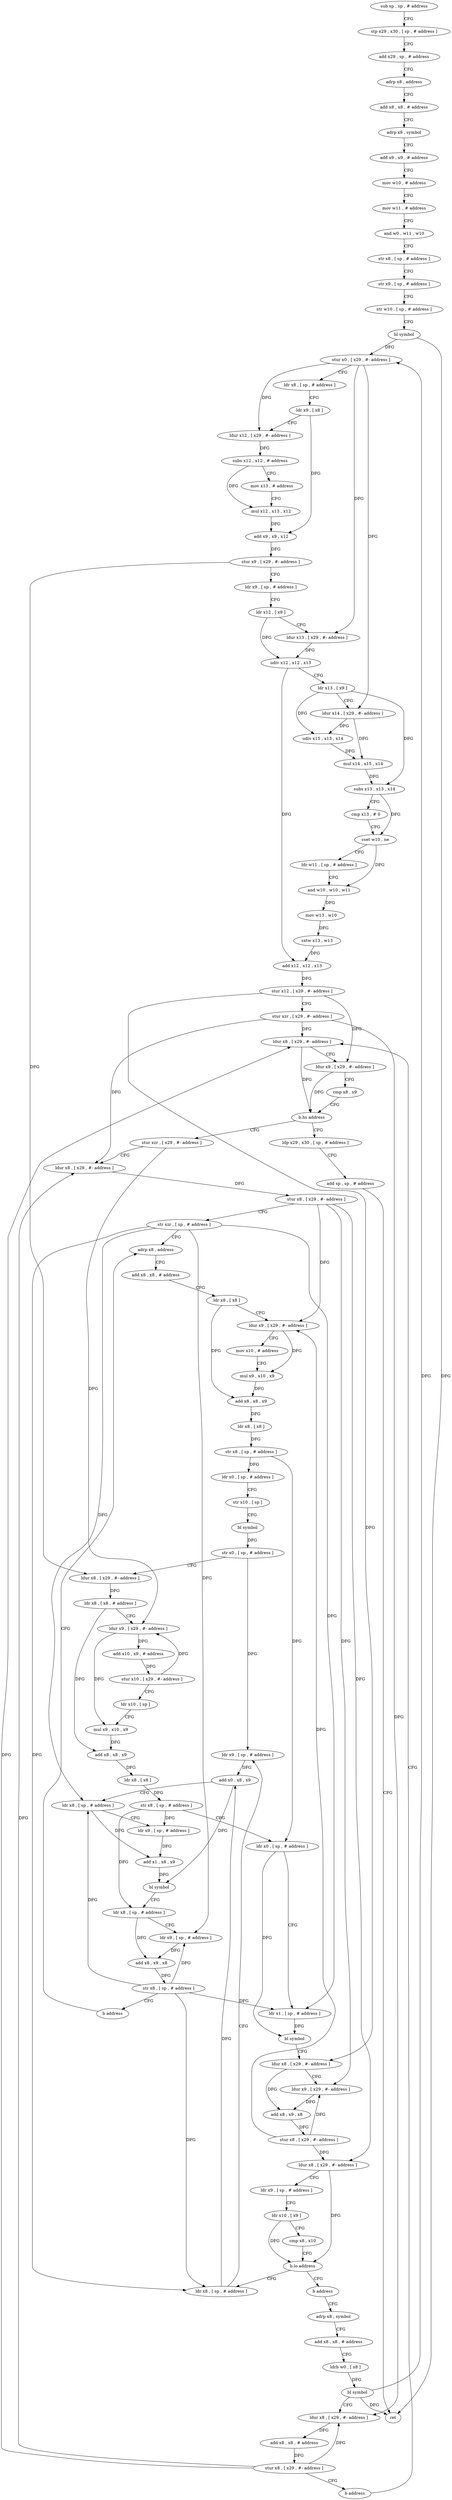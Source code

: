 digraph "func" {
"4243676" [label = "sub sp , sp , # address" ]
"4243680" [label = "stp x29 , x30 , [ sp , # address ]" ]
"4243684" [label = "add x29 , sp , # address" ]
"4243688" [label = "adrp x8 , address" ]
"4243692" [label = "add x8 , x8 , # address" ]
"4243696" [label = "adrp x9 , symbol" ]
"4243700" [label = "add x9 , x9 , # address" ]
"4243704" [label = "mov w10 , # address" ]
"4243708" [label = "mov w11 , # address" ]
"4243712" [label = "and w0 , w11 , w10" ]
"4243716" [label = "str x8 , [ sp , # address ]" ]
"4243720" [label = "str x9 , [ sp , # address ]" ]
"4243724" [label = "str w10 , [ sp , # address ]" ]
"4243728" [label = "bl symbol" ]
"4243732" [label = "stur x0 , [ x29 , #- address ]" ]
"4243736" [label = "ldr x8 , [ sp , # address ]" ]
"4243740" [label = "ldr x9 , [ x8 ]" ]
"4243744" [label = "ldur x12 , [ x29 , #- address ]" ]
"4243748" [label = "subs x12 , x12 , # address" ]
"4243752" [label = "mov x13 , # address" ]
"4243756" [label = "mul x12 , x13 , x12" ]
"4243760" [label = "add x9 , x9 , x12" ]
"4243764" [label = "stur x9 , [ x29 , #- address ]" ]
"4243768" [label = "ldr x9 , [ sp , # address ]" ]
"4243772" [label = "ldr x12 , [ x9 ]" ]
"4243776" [label = "ldur x13 , [ x29 , #- address ]" ]
"4243780" [label = "udiv x12 , x12 , x13" ]
"4243784" [label = "ldr x13 , [ x9 ]" ]
"4243788" [label = "ldur x14 , [ x29 , #- address ]" ]
"4243792" [label = "udiv x15 , x13 , x14" ]
"4243796" [label = "mul x14 , x15 , x14" ]
"4243800" [label = "subs x13 , x13 , x14" ]
"4243804" [label = "cmp x13 , # 0" ]
"4243808" [label = "cset w10 , ne" ]
"4243812" [label = "ldr w11 , [ sp , # address ]" ]
"4243816" [label = "and w10 , w10 , w11" ]
"4243820" [label = "mov w13 , w10" ]
"4243824" [label = "sxtw x13 , w13" ]
"4243828" [label = "add x12 , x12 , x13" ]
"4243832" [label = "stur x12 , [ x29 , #- address ]" ]
"4243836" [label = "stur xzr , [ x29 , #- address ]" ]
"4243840" [label = "ldur x8 , [ x29 , #- address ]" ]
"4244096" [label = "ldp x29 , x30 , [ sp , # address ]" ]
"4244100" [label = "add sp , sp , # address" ]
"4244104" [label = "ret" ]
"4243856" [label = "stur xzr , [ x29 , #- address ]" ]
"4243860" [label = "ldur x8 , [ x29 , #- address ]" ]
"4243864" [label = "stur x8 , [ x29 , #- address ]" ]
"4243868" [label = "str xzr , [ sp , # address ]" ]
"4243872" [label = "adrp x8 , address" ]
"4244016" [label = "ldr x8 , [ sp , # address ]" ]
"4244020" [label = "ldr x9 , [ sp , # address ]" ]
"4244024" [label = "add x0 , x8 , x9" ]
"4244028" [label = "ldr x8 , [ sp , # address ]" ]
"4244032" [label = "ldr x9 , [ sp , # address ]" ]
"4244036" [label = "add x1 , x8 , x9" ]
"4244040" [label = "bl symbol" ]
"4244044" [label = "ldr x8 , [ sp , # address ]" ]
"4244048" [label = "ldr x9 , [ sp , # address ]" ]
"4244052" [label = "add x8 , x9 , x8" ]
"4244056" [label = "str x8 , [ sp , # address ]" ]
"4244060" [label = "b address" ]
"4244012" [label = "b address" ]
"4244064" [label = "adrp x8 , symbol" ]
"4243876" [label = "add x8 , x8 , # address" ]
"4243880" [label = "ldr x8 , [ x8 ]" ]
"4243884" [label = "ldur x9 , [ x29 , #- address ]" ]
"4243888" [label = "mov x10 , # address" ]
"4243892" [label = "mul x9 , x10 , x9" ]
"4243896" [label = "add x8 , x8 , x9" ]
"4243900" [label = "ldr x8 , [ x8 ]" ]
"4243904" [label = "str x8 , [ sp , # address ]" ]
"4243908" [label = "ldr x0 , [ sp , # address ]" ]
"4243912" [label = "str x10 , [ sp ]" ]
"4243916" [label = "bl symbol" ]
"4243920" [label = "str x0 , [ sp , # address ]" ]
"4243924" [label = "ldur x8 , [ x29 , #- address ]" ]
"4243928" [label = "ldr x8 , [ x8 , # address ]" ]
"4243932" [label = "ldur x9 , [ x29 , #- address ]" ]
"4243936" [label = "add x10 , x9 , # address" ]
"4243940" [label = "stur x10 , [ x29 , #- address ]" ]
"4243944" [label = "ldr x10 , [ sp ]" ]
"4243948" [label = "mul x9 , x10 , x9" ]
"4243952" [label = "add x8 , x8 , x9" ]
"4243956" [label = "ldr x8 , [ x8 ]" ]
"4243960" [label = "str x8 , [ sp , # address ]" ]
"4243964" [label = "ldr x0 , [ sp , # address ]" ]
"4243968" [label = "ldr x1 , [ sp , # address ]" ]
"4243972" [label = "bl symbol" ]
"4243976" [label = "ldur x8 , [ x29 , #- address ]" ]
"4243980" [label = "ldur x9 , [ x29 , #- address ]" ]
"4243984" [label = "add x8 , x9 , x8" ]
"4243988" [label = "stur x8 , [ x29 , #- address ]" ]
"4243992" [label = "ldur x8 , [ x29 , #- address ]" ]
"4243996" [label = "ldr x9 , [ sp , # address ]" ]
"4244000" [label = "ldr x10 , [ x9 ]" ]
"4244004" [label = "cmp x8 , x10" ]
"4244008" [label = "b.lo address" ]
"4244068" [label = "add x8 , x8 , # address" ]
"4244072" [label = "ldrb w0 , [ x8 ]" ]
"4244076" [label = "bl symbol" ]
"4244080" [label = "ldur x8 , [ x29 , #- address ]" ]
"4244084" [label = "add x8 , x8 , # address" ]
"4244088" [label = "stur x8 , [ x29 , #- address ]" ]
"4244092" [label = "b address" ]
"4243844" [label = "ldur x9 , [ x29 , #- address ]" ]
"4243848" [label = "cmp x8 , x9" ]
"4243852" [label = "b.hs address" ]
"4243676" -> "4243680" [ label = "CFG" ]
"4243680" -> "4243684" [ label = "CFG" ]
"4243684" -> "4243688" [ label = "CFG" ]
"4243688" -> "4243692" [ label = "CFG" ]
"4243692" -> "4243696" [ label = "CFG" ]
"4243696" -> "4243700" [ label = "CFG" ]
"4243700" -> "4243704" [ label = "CFG" ]
"4243704" -> "4243708" [ label = "CFG" ]
"4243708" -> "4243712" [ label = "CFG" ]
"4243712" -> "4243716" [ label = "CFG" ]
"4243716" -> "4243720" [ label = "CFG" ]
"4243720" -> "4243724" [ label = "CFG" ]
"4243724" -> "4243728" [ label = "CFG" ]
"4243728" -> "4243732" [ label = "DFG" ]
"4243728" -> "4244104" [ label = "DFG" ]
"4243732" -> "4243736" [ label = "CFG" ]
"4243732" -> "4243744" [ label = "DFG" ]
"4243732" -> "4243776" [ label = "DFG" ]
"4243732" -> "4243788" [ label = "DFG" ]
"4243736" -> "4243740" [ label = "CFG" ]
"4243740" -> "4243744" [ label = "CFG" ]
"4243740" -> "4243760" [ label = "DFG" ]
"4243744" -> "4243748" [ label = "DFG" ]
"4243748" -> "4243752" [ label = "CFG" ]
"4243748" -> "4243756" [ label = "DFG" ]
"4243752" -> "4243756" [ label = "CFG" ]
"4243756" -> "4243760" [ label = "DFG" ]
"4243760" -> "4243764" [ label = "DFG" ]
"4243764" -> "4243768" [ label = "CFG" ]
"4243764" -> "4243924" [ label = "DFG" ]
"4243768" -> "4243772" [ label = "CFG" ]
"4243772" -> "4243776" [ label = "CFG" ]
"4243772" -> "4243780" [ label = "DFG" ]
"4243776" -> "4243780" [ label = "DFG" ]
"4243780" -> "4243784" [ label = "CFG" ]
"4243780" -> "4243828" [ label = "DFG" ]
"4243784" -> "4243788" [ label = "CFG" ]
"4243784" -> "4243792" [ label = "DFG" ]
"4243784" -> "4243800" [ label = "DFG" ]
"4243788" -> "4243792" [ label = "DFG" ]
"4243788" -> "4243796" [ label = "DFG" ]
"4243792" -> "4243796" [ label = "DFG" ]
"4243796" -> "4243800" [ label = "DFG" ]
"4243800" -> "4243804" [ label = "CFG" ]
"4243800" -> "4243808" [ label = "DFG" ]
"4243804" -> "4243808" [ label = "CFG" ]
"4243808" -> "4243812" [ label = "CFG" ]
"4243808" -> "4243816" [ label = "DFG" ]
"4243812" -> "4243816" [ label = "CFG" ]
"4243816" -> "4243820" [ label = "DFG" ]
"4243820" -> "4243824" [ label = "DFG" ]
"4243824" -> "4243828" [ label = "DFG" ]
"4243828" -> "4243832" [ label = "DFG" ]
"4243832" -> "4243836" [ label = "CFG" ]
"4243832" -> "4243844" [ label = "DFG" ]
"4243832" -> "4243976" [ label = "DFG" ]
"4243836" -> "4243840" [ label = "DFG" ]
"4243836" -> "4243860" [ label = "DFG" ]
"4243836" -> "4244080" [ label = "DFG" ]
"4243840" -> "4243844" [ label = "CFG" ]
"4243840" -> "4243852" [ label = "DFG" ]
"4244096" -> "4244100" [ label = "CFG" ]
"4244100" -> "4244104" [ label = "CFG" ]
"4243856" -> "4243860" [ label = "CFG" ]
"4243856" -> "4243932" [ label = "DFG" ]
"4243860" -> "4243864" [ label = "DFG" ]
"4243864" -> "4243868" [ label = "CFG" ]
"4243864" -> "4243884" [ label = "DFG" ]
"4243864" -> "4243980" [ label = "DFG" ]
"4243864" -> "4243992" [ label = "DFG" ]
"4243868" -> "4243872" [ label = "CFG" ]
"4243868" -> "4243968" [ label = "DFG" ]
"4243868" -> "4244016" [ label = "DFG" ]
"4243868" -> "4244028" [ label = "DFG" ]
"4243868" -> "4244048" [ label = "DFG" ]
"4243872" -> "4243876" [ label = "CFG" ]
"4244016" -> "4244020" [ label = "CFG" ]
"4244016" -> "4244024" [ label = "DFG" ]
"4244020" -> "4244024" [ label = "DFG" ]
"4244024" -> "4244028" [ label = "CFG" ]
"4244024" -> "4244040" [ label = "DFG" ]
"4244028" -> "4244032" [ label = "CFG" ]
"4244028" -> "4244036" [ label = "DFG" ]
"4244032" -> "4244036" [ label = "DFG" ]
"4244036" -> "4244040" [ label = "DFG" ]
"4244040" -> "4244044" [ label = "CFG" ]
"4244044" -> "4244048" [ label = "CFG" ]
"4244044" -> "4244052" [ label = "DFG" ]
"4244048" -> "4244052" [ label = "DFG" ]
"4244052" -> "4244056" [ label = "DFG" ]
"4244056" -> "4244060" [ label = "CFG" ]
"4244056" -> "4243968" [ label = "DFG" ]
"4244056" -> "4244016" [ label = "DFG" ]
"4244056" -> "4244028" [ label = "DFG" ]
"4244056" -> "4244048" [ label = "DFG" ]
"4244060" -> "4243872" [ label = "CFG" ]
"4244012" -> "4244064" [ label = "CFG" ]
"4244064" -> "4244068" [ label = "CFG" ]
"4243876" -> "4243880" [ label = "CFG" ]
"4243880" -> "4243884" [ label = "CFG" ]
"4243880" -> "4243896" [ label = "DFG" ]
"4243884" -> "4243888" [ label = "CFG" ]
"4243884" -> "4243892" [ label = "DFG" ]
"4243888" -> "4243892" [ label = "CFG" ]
"4243892" -> "4243896" [ label = "DFG" ]
"4243896" -> "4243900" [ label = "DFG" ]
"4243900" -> "4243904" [ label = "DFG" ]
"4243904" -> "4243908" [ label = "DFG" ]
"4243904" -> "4243964" [ label = "DFG" ]
"4243908" -> "4243912" [ label = "CFG" ]
"4243912" -> "4243916" [ label = "CFG" ]
"4243916" -> "4243920" [ label = "DFG" ]
"4243920" -> "4243924" [ label = "CFG" ]
"4243920" -> "4244020" [ label = "DFG" ]
"4243924" -> "4243928" [ label = "DFG" ]
"4243928" -> "4243932" [ label = "CFG" ]
"4243928" -> "4243952" [ label = "DFG" ]
"4243932" -> "4243936" [ label = "DFG" ]
"4243932" -> "4243948" [ label = "DFG" ]
"4243936" -> "4243940" [ label = "DFG" ]
"4243940" -> "4243944" [ label = "CFG" ]
"4243940" -> "4243932" [ label = "DFG" ]
"4243944" -> "4243948" [ label = "CFG" ]
"4243948" -> "4243952" [ label = "DFG" ]
"4243952" -> "4243956" [ label = "DFG" ]
"4243956" -> "4243960" [ label = "DFG" ]
"4243960" -> "4243964" [ label = "CFG" ]
"4243960" -> "4244032" [ label = "DFG" ]
"4243960" -> "4244044" [ label = "DFG" ]
"4243964" -> "4243968" [ label = "CFG" ]
"4243964" -> "4243972" [ label = "DFG" ]
"4243968" -> "4243972" [ label = "DFG" ]
"4243972" -> "4243976" [ label = "CFG" ]
"4243976" -> "4243980" [ label = "CFG" ]
"4243976" -> "4243984" [ label = "DFG" ]
"4243980" -> "4243984" [ label = "DFG" ]
"4243984" -> "4243988" [ label = "DFG" ]
"4243988" -> "4243992" [ label = "DFG" ]
"4243988" -> "4243884" [ label = "DFG" ]
"4243988" -> "4243980" [ label = "DFG" ]
"4243992" -> "4243996" [ label = "CFG" ]
"4243992" -> "4244008" [ label = "DFG" ]
"4243996" -> "4244000" [ label = "CFG" ]
"4244000" -> "4244004" [ label = "CFG" ]
"4244000" -> "4244008" [ label = "DFG" ]
"4244004" -> "4244008" [ label = "CFG" ]
"4244008" -> "4244016" [ label = "CFG" ]
"4244008" -> "4244012" [ label = "CFG" ]
"4244068" -> "4244072" [ label = "CFG" ]
"4244072" -> "4244076" [ label = "DFG" ]
"4244076" -> "4244080" [ label = "CFG" ]
"4244076" -> "4243732" [ label = "DFG" ]
"4244076" -> "4244104" [ label = "DFG" ]
"4244080" -> "4244084" [ label = "DFG" ]
"4244084" -> "4244088" [ label = "DFG" ]
"4244088" -> "4244092" [ label = "CFG" ]
"4244088" -> "4243840" [ label = "DFG" ]
"4244088" -> "4243860" [ label = "DFG" ]
"4244088" -> "4244080" [ label = "DFG" ]
"4244092" -> "4243840" [ label = "CFG" ]
"4243844" -> "4243848" [ label = "CFG" ]
"4243844" -> "4243852" [ label = "DFG" ]
"4243848" -> "4243852" [ label = "CFG" ]
"4243852" -> "4244096" [ label = "CFG" ]
"4243852" -> "4243856" [ label = "CFG" ]
}
